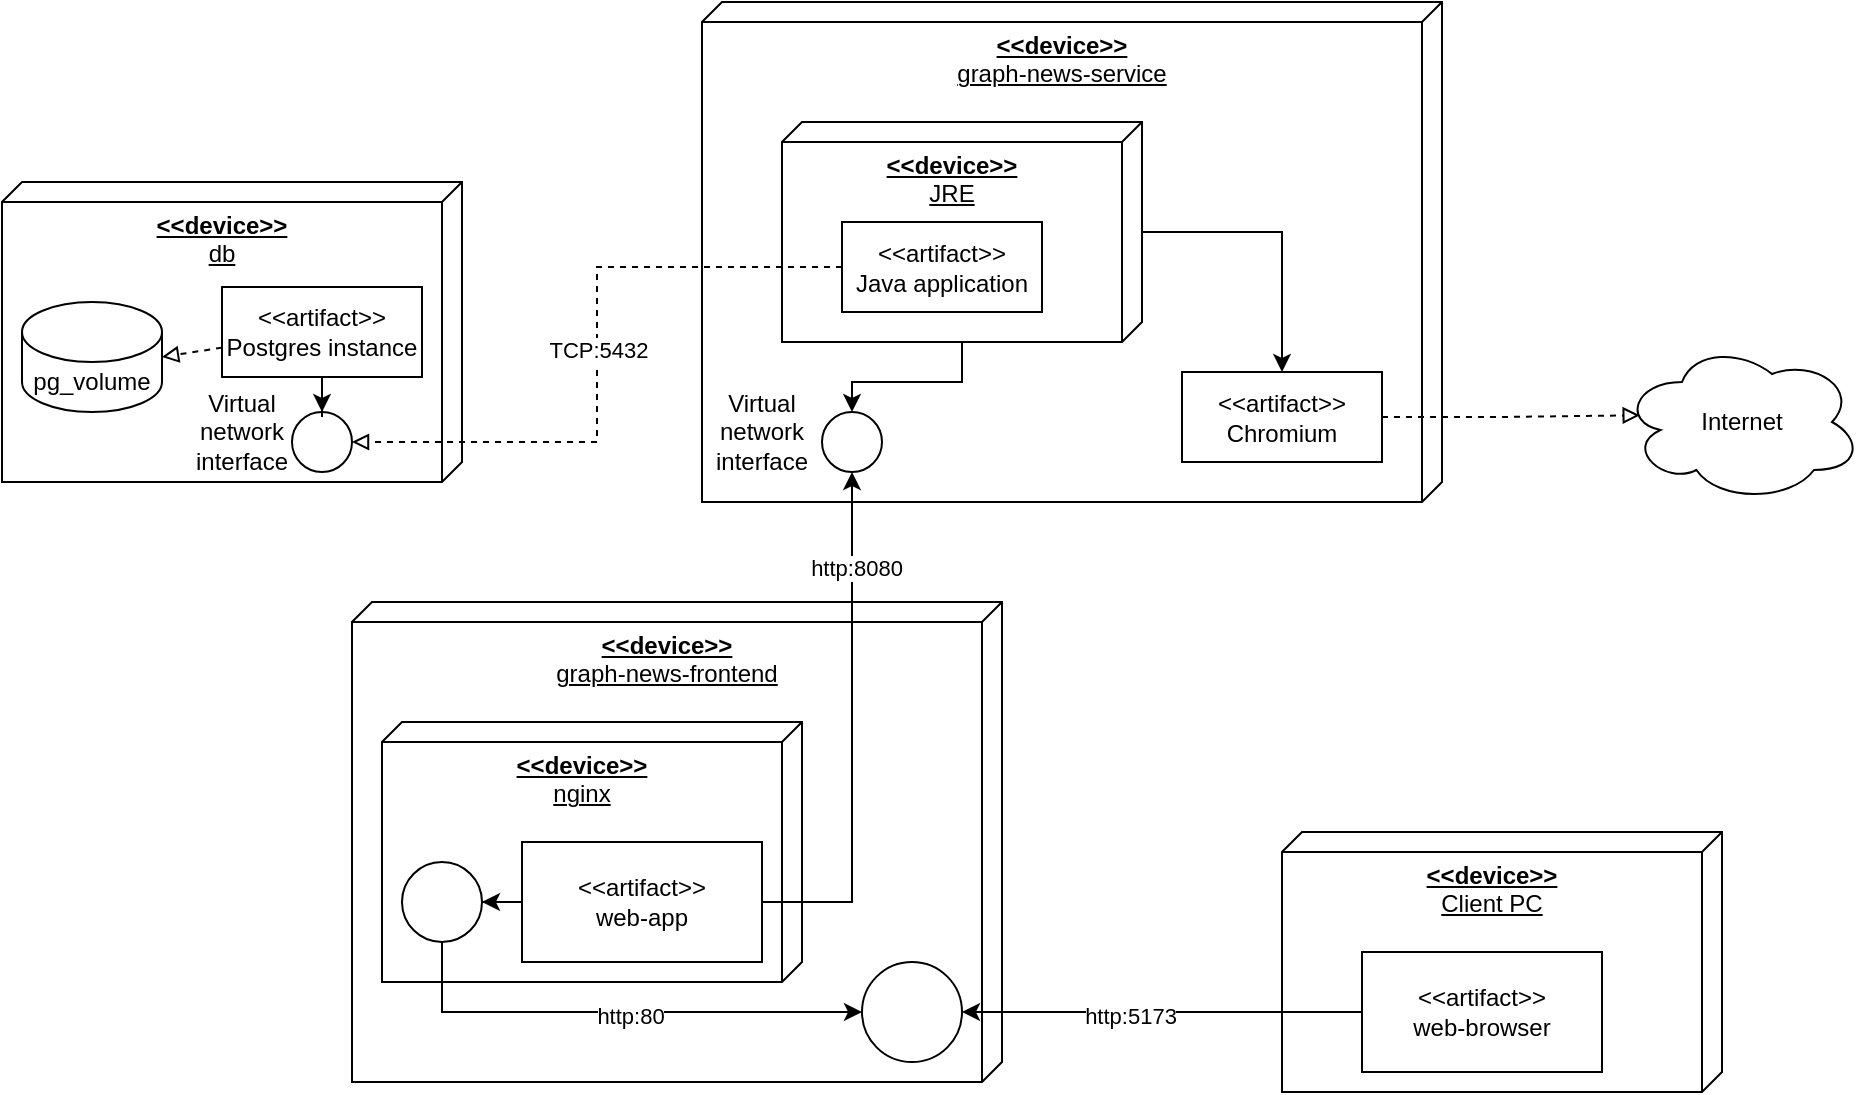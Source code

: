 <mxfile version="26.1.1">
  <diagram name="Page-1" id="cJzOs3-bwicpX7lXmHMl">
    <mxGraphModel dx="1290" dy="1917" grid="1" gridSize="10" guides="1" tooltips="1" connect="1" arrows="1" fold="1" page="1" pageScale="1" pageWidth="850" pageHeight="1100" math="0" shadow="0">
      <root>
        <mxCell id="0" />
        <mxCell id="1" parent="0" />
        <mxCell id="Tbd1GBwR-5EJRv-xsIMM-1" value="&lt;div align=&quot;center&quot;&gt;&lt;b&gt;&amp;lt;&amp;lt;device&amp;gt;&amp;gt;&lt;/b&gt;&lt;/div&gt;&lt;div align=&quot;center&quot;&gt;db&lt;/div&gt;" style="verticalAlign=top;align=center;spacingTop=8;spacingLeft=2;spacingRight=12;shape=cube;size=10;direction=south;fontStyle=4;html=1;whiteSpace=wrap;" vertex="1" parent="1">
          <mxGeometry x="20" y="-30" width="230" height="150" as="geometry" />
        </mxCell>
        <mxCell id="Tbd1GBwR-5EJRv-xsIMM-2" value="pg_volume" style="shape=cylinder3;whiteSpace=wrap;html=1;boundedLbl=1;backgroundOutline=1;size=15;" vertex="1" parent="1">
          <mxGeometry x="30" y="30" width="70" height="55" as="geometry" />
        </mxCell>
        <mxCell id="Tbd1GBwR-5EJRv-xsIMM-3" value="" style="ellipse;whiteSpace=wrap;html=1;aspect=fixed;" vertex="1" parent="1">
          <mxGeometry x="165" y="85" width="30" height="30" as="geometry" />
        </mxCell>
        <mxCell id="Tbd1GBwR-5EJRv-xsIMM-4" value="Virtual network interface" style="text;html=1;align=center;verticalAlign=middle;whiteSpace=wrap;rounded=0;" vertex="1" parent="1">
          <mxGeometry x="110" y="80" width="60" height="30" as="geometry" />
        </mxCell>
        <mxCell id="Tbd1GBwR-5EJRv-xsIMM-6" style="edgeStyle=orthogonalEdgeStyle;rounded=0;orthogonalLoop=1;jettySize=auto;html=1;entryX=0.5;entryY=0;entryDx=0;entryDy=0;" edge="1" parent="1" source="Tbd1GBwR-5EJRv-xsIMM-5" target="Tbd1GBwR-5EJRv-xsIMM-3">
          <mxGeometry relative="1" as="geometry" />
        </mxCell>
        <mxCell id="Tbd1GBwR-5EJRv-xsIMM-5" value="&lt;div&gt;&amp;lt;&amp;lt;artifact&amp;gt;&amp;gt;&lt;/div&gt;&lt;div&gt;Postgres instance&lt;/div&gt;" style="rounded=0;whiteSpace=wrap;html=1;" vertex="1" parent="1">
          <mxGeometry x="130" y="22.5" width="100" height="45" as="geometry" />
        </mxCell>
        <mxCell id="Tbd1GBwR-5EJRv-xsIMM-7" style="rounded=0;orthogonalLoop=1;jettySize=auto;html=1;entryX=1;entryY=0.5;entryDx=0;entryDy=0;entryPerimeter=0;dashed=1;endArrow=block;endFill=0;" edge="1" parent="1" source="Tbd1GBwR-5EJRv-xsIMM-5" target="Tbd1GBwR-5EJRv-xsIMM-2">
          <mxGeometry relative="1" as="geometry" />
        </mxCell>
        <mxCell id="Tbd1GBwR-5EJRv-xsIMM-8" value="&lt;div align=&quot;center&quot;&gt;&lt;b&gt;&amp;lt;&amp;lt;device&amp;gt;&amp;gt;&lt;/b&gt;&lt;/div&gt;&lt;div align=&quot;center&quot;&gt;graph-news-service&lt;/div&gt;" style="verticalAlign=top;align=center;spacingTop=8;spacingLeft=2;spacingRight=12;shape=cube;size=10;direction=south;fontStyle=4;html=1;whiteSpace=wrap;" vertex="1" parent="1">
          <mxGeometry x="370" y="-120" width="370" height="250" as="geometry" />
        </mxCell>
        <mxCell id="Tbd1GBwR-5EJRv-xsIMM-11" style="edgeStyle=orthogonalEdgeStyle;rounded=0;orthogonalLoop=1;jettySize=auto;html=1;entryX=0.5;entryY=0;entryDx=0;entryDy=0;" edge="1" parent="1" source="Tbd1GBwR-5EJRv-xsIMM-23" target="Tbd1GBwR-5EJRv-xsIMM-10">
          <mxGeometry relative="1" as="geometry" />
        </mxCell>
        <mxCell id="Tbd1GBwR-5EJRv-xsIMM-10" value="&lt;div&gt;&amp;lt;&amp;lt;artifact&amp;gt;&amp;gt;&lt;/div&gt;&lt;div&gt;Chromium&lt;/div&gt;" style="rounded=0;whiteSpace=wrap;html=1;" vertex="1" parent="1">
          <mxGeometry x="610" y="65" width="100" height="45" as="geometry" />
        </mxCell>
        <mxCell id="Tbd1GBwR-5EJRv-xsIMM-14" value="" style="ellipse;whiteSpace=wrap;html=1;aspect=fixed;" vertex="1" parent="1">
          <mxGeometry x="430" y="85" width="30" height="30" as="geometry" />
        </mxCell>
        <mxCell id="Tbd1GBwR-5EJRv-xsIMM-15" value="Virtual network interface" style="text;html=1;align=center;verticalAlign=middle;whiteSpace=wrap;rounded=0;" vertex="1" parent="1">
          <mxGeometry x="370" y="80" width="60" height="30" as="geometry" />
        </mxCell>
        <mxCell id="Tbd1GBwR-5EJRv-xsIMM-16" value="&lt;div align=&quot;center&quot;&gt;&lt;b&gt;&amp;lt;&amp;lt;device&amp;gt;&amp;gt;&lt;/b&gt;&lt;/div&gt;&lt;div align=&quot;center&quot;&gt;graph-news-frontend&lt;/div&gt;" style="verticalAlign=top;align=center;spacingTop=8;spacingLeft=2;spacingRight=12;shape=cube;size=10;direction=south;fontStyle=4;html=1;whiteSpace=wrap;" vertex="1" parent="1">
          <mxGeometry x="195" y="180" width="325" height="240" as="geometry" />
        </mxCell>
        <mxCell id="Tbd1GBwR-5EJRv-xsIMM-17" value="&lt;div align=&quot;center&quot;&gt;&lt;b&gt;&amp;lt;&amp;lt;device&amp;gt;&amp;gt;&lt;/b&gt;&lt;/div&gt;&lt;div align=&quot;center&quot;&gt;nginx&lt;/div&gt;" style="verticalAlign=top;align=center;spacingTop=8;spacingLeft=2;spacingRight=12;shape=cube;size=10;direction=south;fontStyle=4;html=1;whiteSpace=wrap;" vertex="1" parent="1">
          <mxGeometry x="210" y="240" width="210" height="130" as="geometry" />
        </mxCell>
        <mxCell id="Tbd1GBwR-5EJRv-xsIMM-20" style="edgeStyle=orthogonalEdgeStyle;rounded=0;orthogonalLoop=1;jettySize=auto;html=1;entryX=1;entryY=0.5;entryDx=0;entryDy=0;" edge="1" parent="1" source="Tbd1GBwR-5EJRv-xsIMM-18" target="Tbd1GBwR-5EJRv-xsIMM-19">
          <mxGeometry relative="1" as="geometry" />
        </mxCell>
        <mxCell id="Tbd1GBwR-5EJRv-xsIMM-21" style="edgeStyle=orthogonalEdgeStyle;rounded=0;orthogonalLoop=1;jettySize=auto;html=1;" edge="1" parent="1" source="Tbd1GBwR-5EJRv-xsIMM-18" target="Tbd1GBwR-5EJRv-xsIMM-14">
          <mxGeometry relative="1" as="geometry" />
        </mxCell>
        <mxCell id="Tbd1GBwR-5EJRv-xsIMM-29" value="http:8080" style="edgeLabel;html=1;align=center;verticalAlign=middle;resizable=0;points=[];" vertex="1" connectable="0" parent="Tbd1GBwR-5EJRv-xsIMM-21">
          <mxGeometry x="0.635" y="-1" relative="1" as="geometry">
            <mxPoint x="1" as="offset" />
          </mxGeometry>
        </mxCell>
        <mxCell id="Tbd1GBwR-5EJRv-xsIMM-18" value="&lt;div&gt;&amp;lt;&amp;lt;artifact&amp;gt;&amp;gt;&lt;/div&gt;&lt;div&gt;web-app&lt;/div&gt;" style="rounded=0;whiteSpace=wrap;html=1;" vertex="1" parent="1">
          <mxGeometry x="280" y="300" width="120" height="60" as="geometry" />
        </mxCell>
        <mxCell id="Tbd1GBwR-5EJRv-xsIMM-27" style="edgeStyle=orthogonalEdgeStyle;rounded=0;orthogonalLoop=1;jettySize=auto;html=1;entryX=0;entryY=0.5;entryDx=0;entryDy=0;" edge="1" parent="1" source="Tbd1GBwR-5EJRv-xsIMM-19" target="Tbd1GBwR-5EJRv-xsIMM-26">
          <mxGeometry relative="1" as="geometry">
            <Array as="points">
              <mxPoint x="240" y="385" />
            </Array>
          </mxGeometry>
        </mxCell>
        <mxCell id="Tbd1GBwR-5EJRv-xsIMM-28" value="http:80" style="edgeLabel;html=1;align=center;verticalAlign=middle;resizable=0;points=[];" vertex="1" connectable="0" parent="Tbd1GBwR-5EJRv-xsIMM-27">
          <mxGeometry x="0.047" y="-2" relative="1" as="geometry">
            <mxPoint as="offset" />
          </mxGeometry>
        </mxCell>
        <mxCell id="Tbd1GBwR-5EJRv-xsIMM-19" value="" style="ellipse;whiteSpace=wrap;html=1;aspect=fixed;" vertex="1" parent="1">
          <mxGeometry x="220" y="310" width="40" height="40" as="geometry" />
        </mxCell>
        <mxCell id="Tbd1GBwR-5EJRv-xsIMM-25" style="edgeStyle=orthogonalEdgeStyle;rounded=0;orthogonalLoop=1;jettySize=auto;html=1;entryX=0.5;entryY=0;entryDx=0;entryDy=0;" edge="1" parent="1" source="Tbd1GBwR-5EJRv-xsIMM-23" target="Tbd1GBwR-5EJRv-xsIMM-14">
          <mxGeometry relative="1" as="geometry" />
        </mxCell>
        <mxCell id="Tbd1GBwR-5EJRv-xsIMM-23" value="&lt;div align=&quot;center&quot;&gt;&lt;b&gt;&amp;lt;&amp;lt;device&amp;gt;&amp;gt;&lt;/b&gt;&lt;/div&gt;&lt;div align=&quot;center&quot;&gt;JRE&lt;/div&gt;" style="verticalAlign=top;align=center;spacingTop=8;spacingLeft=2;spacingRight=12;shape=cube;size=10;direction=south;fontStyle=4;html=1;whiteSpace=wrap;" vertex="1" parent="1">
          <mxGeometry x="410" y="-60" width="180" height="110" as="geometry" />
        </mxCell>
        <mxCell id="Tbd1GBwR-5EJRv-xsIMM-9" value="&lt;div&gt;&amp;lt;&amp;lt;artifact&amp;gt;&amp;gt;&lt;/div&gt;&lt;div&gt;Java application&lt;/div&gt;" style="rounded=0;whiteSpace=wrap;html=1;" vertex="1" parent="1">
          <mxGeometry x="440" y="-10" width="100" height="45" as="geometry" />
        </mxCell>
        <mxCell id="Tbd1GBwR-5EJRv-xsIMM-12" style="edgeStyle=orthogonalEdgeStyle;rounded=0;orthogonalLoop=1;jettySize=auto;html=1;entryX=1;entryY=0.5;entryDx=0;entryDy=0;dashed=1;endArrow=block;endFill=0;" edge="1" parent="1" source="Tbd1GBwR-5EJRv-xsIMM-9" target="Tbd1GBwR-5EJRv-xsIMM-3">
          <mxGeometry relative="1" as="geometry" />
        </mxCell>
        <mxCell id="Tbd1GBwR-5EJRv-xsIMM-13" value="TCP:5432" style="edgeLabel;html=1;align=center;verticalAlign=middle;resizable=0;points=[];" vertex="1" connectable="0" parent="Tbd1GBwR-5EJRv-xsIMM-12">
          <mxGeometry x="-0.018" relative="1" as="geometry">
            <mxPoint as="offset" />
          </mxGeometry>
        </mxCell>
        <mxCell id="Tbd1GBwR-5EJRv-xsIMM-26" value="" style="ellipse;whiteSpace=wrap;html=1;aspect=fixed;" vertex="1" parent="1">
          <mxGeometry x="450" y="360" width="50" height="50" as="geometry" />
        </mxCell>
        <mxCell id="Tbd1GBwR-5EJRv-xsIMM-30" value="&lt;div align=&quot;center&quot;&gt;&lt;b&gt;&amp;lt;&amp;lt;device&amp;gt;&amp;gt;&lt;/b&gt;&lt;/div&gt;&lt;div align=&quot;center&quot;&gt;Client PC&lt;/div&gt;" style="verticalAlign=top;align=center;spacingTop=8;spacingLeft=2;spacingRight=12;shape=cube;size=10;direction=south;fontStyle=4;html=1;whiteSpace=wrap;" vertex="1" parent="1">
          <mxGeometry x="660" y="295" width="220" height="130" as="geometry" />
        </mxCell>
        <mxCell id="Tbd1GBwR-5EJRv-xsIMM-33" style="edgeStyle=orthogonalEdgeStyle;rounded=0;orthogonalLoop=1;jettySize=auto;html=1;entryX=1;entryY=0.5;entryDx=0;entryDy=0;" edge="1" parent="1" source="Tbd1GBwR-5EJRv-xsIMM-32" target="Tbd1GBwR-5EJRv-xsIMM-26">
          <mxGeometry relative="1" as="geometry" />
        </mxCell>
        <mxCell id="Tbd1GBwR-5EJRv-xsIMM-34" value="http:5173" style="edgeLabel;html=1;align=center;verticalAlign=middle;resizable=0;points=[];" vertex="1" connectable="0" parent="Tbd1GBwR-5EJRv-xsIMM-33">
          <mxGeometry x="0.165" y="2" relative="1" as="geometry">
            <mxPoint as="offset" />
          </mxGeometry>
        </mxCell>
        <mxCell id="Tbd1GBwR-5EJRv-xsIMM-32" value="&lt;div&gt;&amp;lt;&amp;lt;artifact&amp;gt;&amp;gt;&lt;/div&gt;&lt;div&gt;web-browser&lt;/div&gt;" style="rounded=0;whiteSpace=wrap;html=1;" vertex="1" parent="1">
          <mxGeometry x="700" y="355" width="120" height="60" as="geometry" />
        </mxCell>
        <mxCell id="Tbd1GBwR-5EJRv-xsIMM-35" value="Internet" style="ellipse;shape=cloud;whiteSpace=wrap;html=1;" vertex="1" parent="1">
          <mxGeometry x="830" y="50" width="120" height="80" as="geometry" />
        </mxCell>
        <mxCell id="Tbd1GBwR-5EJRv-xsIMM-36" style="edgeStyle=orthogonalEdgeStyle;rounded=0;orthogonalLoop=1;jettySize=auto;html=1;entryX=0.074;entryY=0.458;entryDx=0;entryDy=0;entryPerimeter=0;dashed=1;endArrow=block;endFill=0;" edge="1" parent="1" source="Tbd1GBwR-5EJRv-xsIMM-10" target="Tbd1GBwR-5EJRv-xsIMM-35">
          <mxGeometry relative="1" as="geometry" />
        </mxCell>
      </root>
    </mxGraphModel>
  </diagram>
</mxfile>
